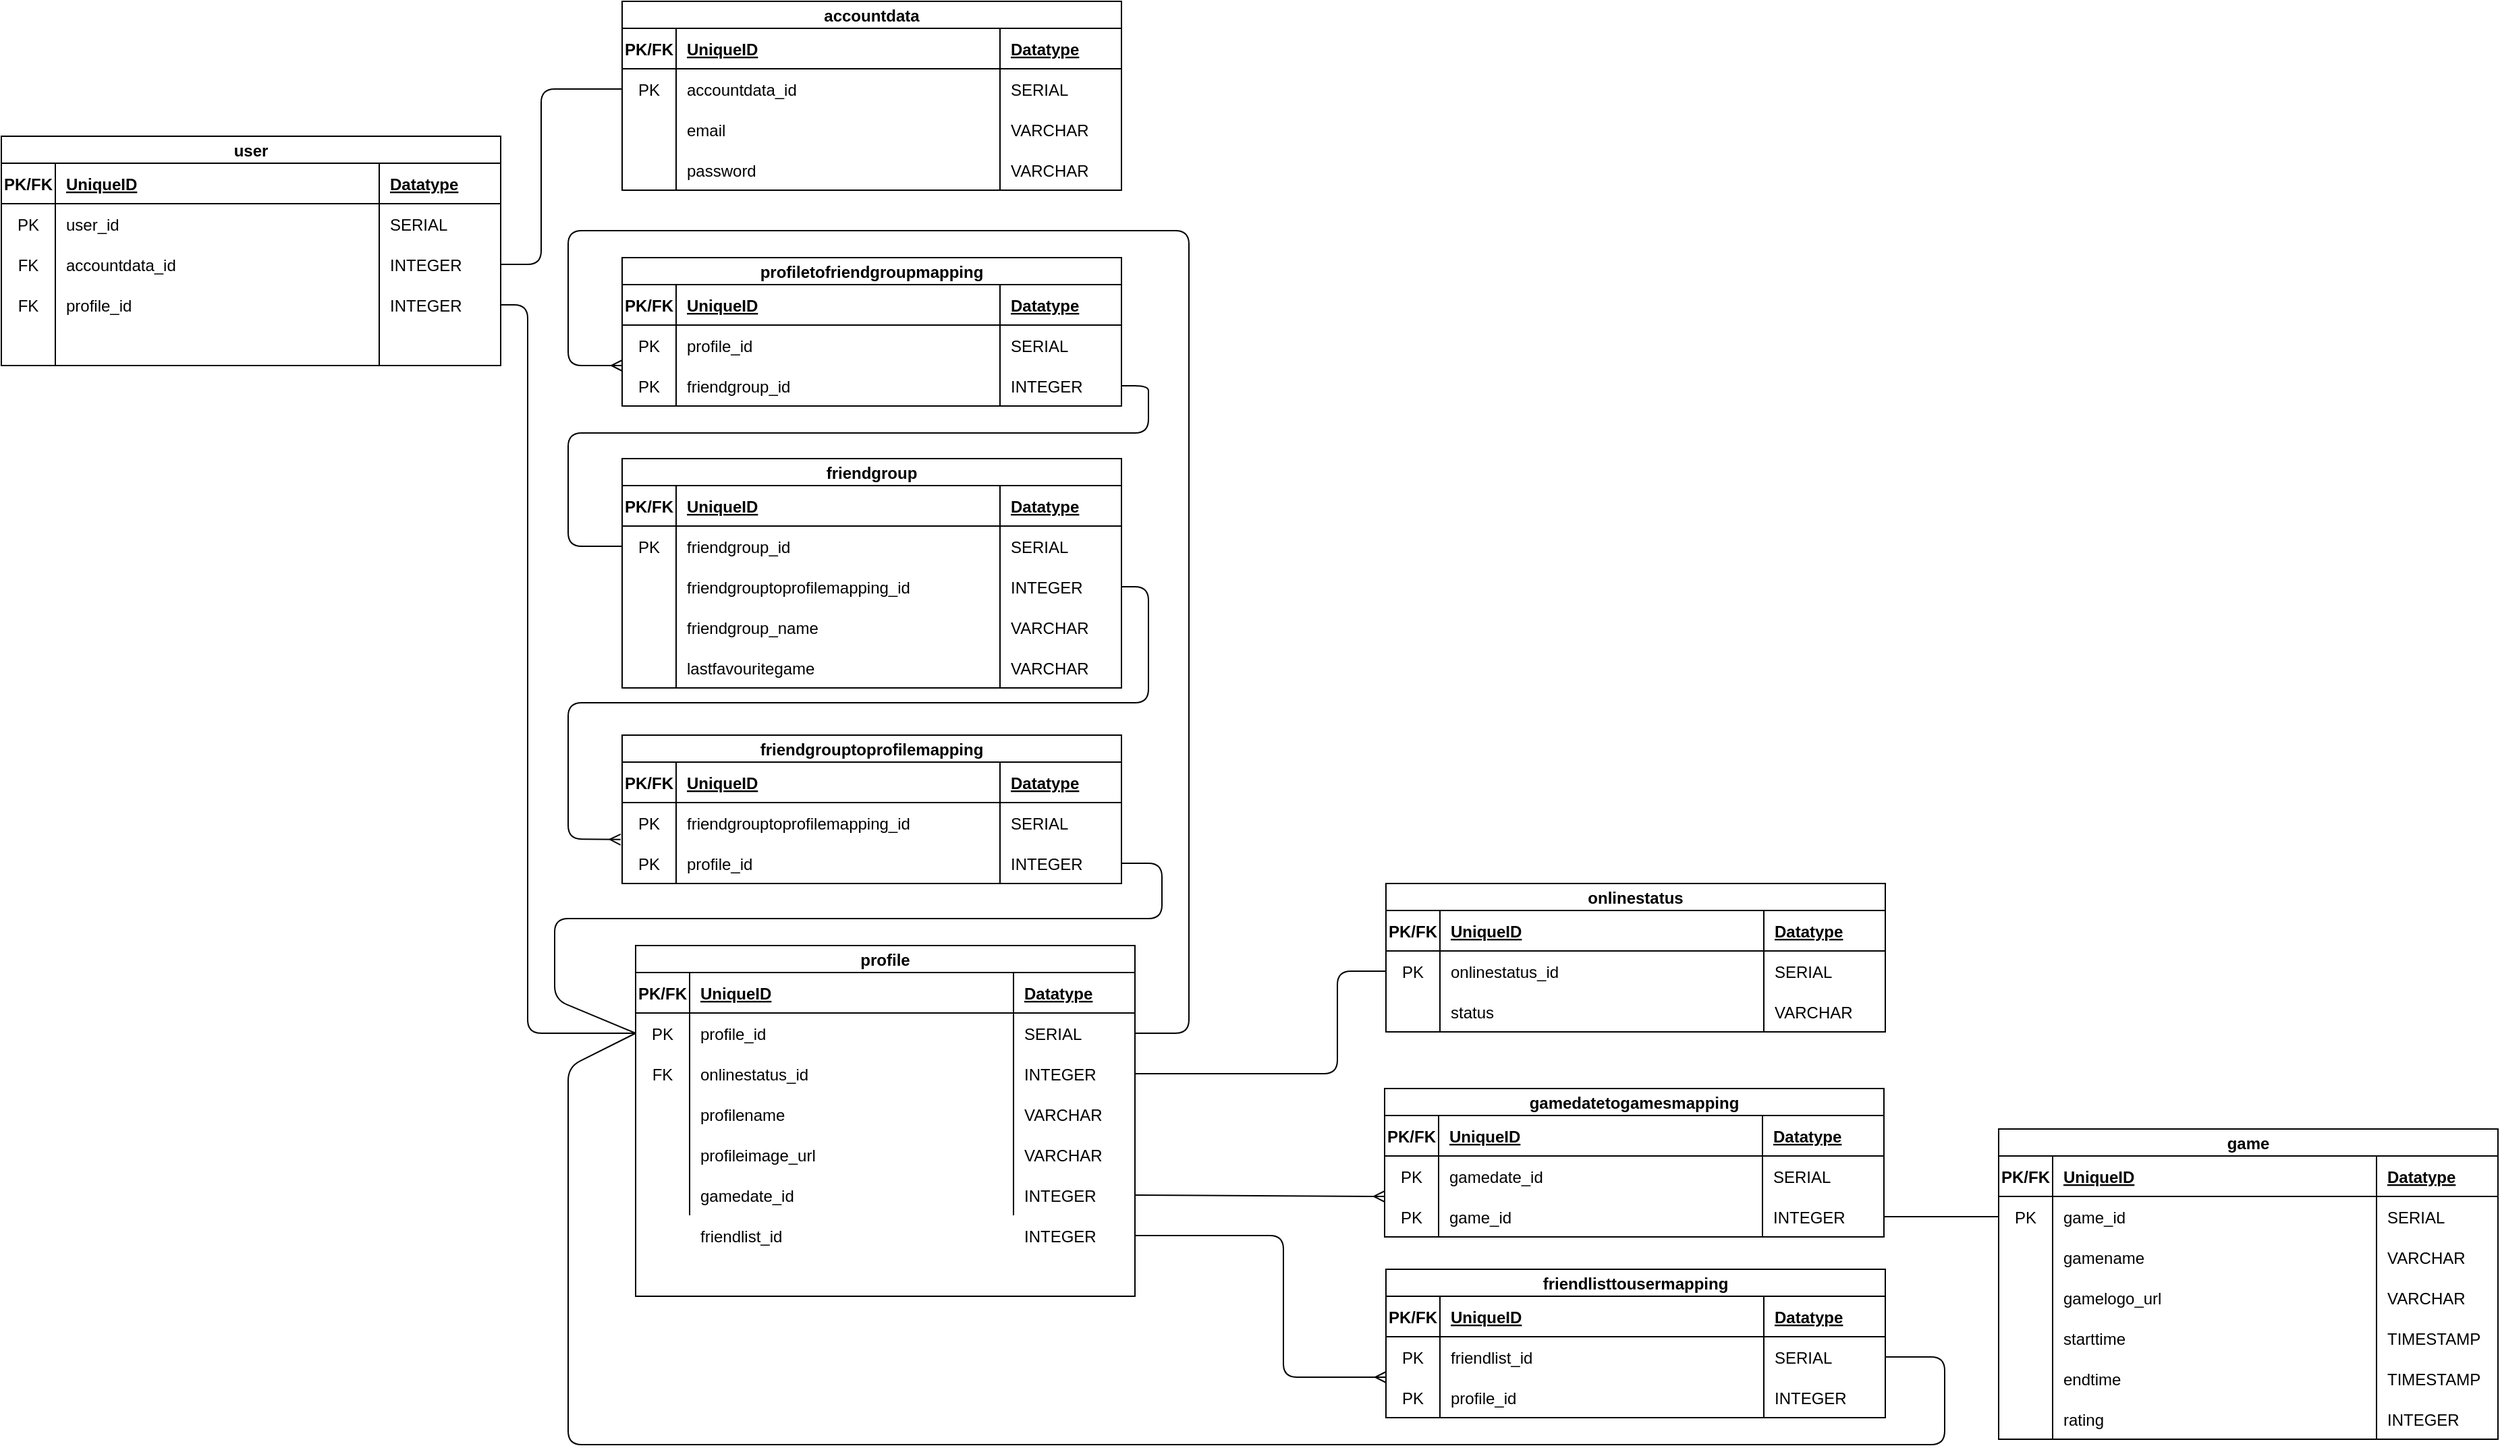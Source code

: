 <mxfile version="14.6.1" type="device"><diagram id="NXQzOiPrBiW-i6bCOOyQ" name="Page-1"><mxGraphModel dx="2031" dy="1146" grid="1" gridSize="10" guides="1" tooltips="1" connect="1" arrows="1" fold="1" page="1" pageScale="1" pageWidth="827" pageHeight="1169" math="0" shadow="0"><root><mxCell id="0"/><mxCell id="1" parent="0"/><mxCell id="SDD2GWP60GYVweAGZ7UD-458" value="user" style="shape=table;startSize=20;container=1;collapsible=0;childLayout=tableLayout;fixedRows=1;rowLines=0;fontStyle=1;align=center;resizeLast=1;" parent="1" vertex="1"><mxGeometry x="30" y="1200" width="370" height="170" as="geometry"><mxRectangle x="110" y="220" width="60" height="30" as="alternateBounds"/></mxGeometry></mxCell><mxCell id="SDD2GWP60GYVweAGZ7UD-459" value="" style="shape=partialRectangle;collapsible=0;dropTarget=0;pointerEvents=0;fillColor=none;top=0;left=0;bottom=1;right=0;points=[[0,0.5],[1,0.5]];portConstraint=eastwest;" parent="SDD2GWP60GYVweAGZ7UD-458" vertex="1"><mxGeometry y="20" width="370" height="30" as="geometry"/></mxCell><mxCell id="SDD2GWP60GYVweAGZ7UD-460" value="PK/FK" style="shape=partialRectangle;connectable=0;fillColor=none;top=0;left=0;bottom=0;right=0;fontStyle=1;overflow=hidden;" parent="SDD2GWP60GYVweAGZ7UD-459" vertex="1"><mxGeometry width="40" height="30" as="geometry"/></mxCell><mxCell id="SDD2GWP60GYVweAGZ7UD-461" value="UniqueID" style="shape=partialRectangle;connectable=0;fillColor=none;top=0;left=0;bottom=0;right=0;align=left;spacingLeft=6;fontStyle=5;overflow=hidden;" parent="SDD2GWP60GYVweAGZ7UD-459" vertex="1"><mxGeometry x="40" width="240" height="30" as="geometry"/></mxCell><mxCell id="SDD2GWP60GYVweAGZ7UD-462" value="Datatype" style="shape=partialRectangle;connectable=0;fillColor=none;top=0;left=0;bottom=0;right=0;align=left;spacingLeft=6;fontStyle=5;overflow=hidden;" parent="SDD2GWP60GYVweAGZ7UD-459" vertex="1"><mxGeometry x="280" width="90" height="30" as="geometry"/></mxCell><mxCell id="SDD2GWP60GYVweAGZ7UD-463" value="" style="shape=partialRectangle;collapsible=0;dropTarget=0;pointerEvents=0;fillColor=none;top=0;left=0;bottom=0;right=0;points=[[0,0.5],[1,0.5]];portConstraint=eastwest;" parent="SDD2GWP60GYVweAGZ7UD-458" vertex="1"><mxGeometry y="50" width="370" height="30" as="geometry"/></mxCell><mxCell id="SDD2GWP60GYVweAGZ7UD-464" value="PK" style="shape=partialRectangle;connectable=0;fillColor=none;top=0;left=0;bottom=0;right=0;editable=1;overflow=hidden;" parent="SDD2GWP60GYVweAGZ7UD-463" vertex="1"><mxGeometry width="40" height="30" as="geometry"/></mxCell><mxCell id="SDD2GWP60GYVweAGZ7UD-465" value="user_id" style="shape=partialRectangle;connectable=0;fillColor=none;top=0;left=0;bottom=0;right=0;align=left;spacingLeft=6;overflow=hidden;" parent="SDD2GWP60GYVweAGZ7UD-463" vertex="1"><mxGeometry x="40" width="240" height="30" as="geometry"/></mxCell><mxCell id="SDD2GWP60GYVweAGZ7UD-466" value="SERIAL" style="shape=partialRectangle;connectable=0;fillColor=none;top=0;left=0;bottom=0;right=0;align=left;spacingLeft=6;overflow=hidden;" parent="SDD2GWP60GYVweAGZ7UD-463" vertex="1"><mxGeometry x="280" width="90" height="30" as="geometry"/></mxCell><mxCell id="SDD2GWP60GYVweAGZ7UD-467" value="" style="shape=partialRectangle;collapsible=0;dropTarget=0;pointerEvents=0;fillColor=none;top=0;left=0;bottom=0;right=0;points=[[0,0.5],[1,0.5]];portConstraint=eastwest;" parent="SDD2GWP60GYVweAGZ7UD-458" vertex="1"><mxGeometry y="80" width="370" height="30" as="geometry"/></mxCell><mxCell id="SDD2GWP60GYVweAGZ7UD-468" value="FK" style="shape=partialRectangle;connectable=0;fillColor=none;top=0;left=0;bottom=0;right=0;editable=1;overflow=hidden;" parent="SDD2GWP60GYVweAGZ7UD-467" vertex="1"><mxGeometry width="40" height="30" as="geometry"/></mxCell><mxCell id="SDD2GWP60GYVweAGZ7UD-469" value="accountdata_id" style="shape=partialRectangle;connectable=0;fillColor=none;top=0;left=0;bottom=0;right=0;align=left;spacingLeft=6;overflow=hidden;" parent="SDD2GWP60GYVweAGZ7UD-467" vertex="1"><mxGeometry x="40" width="240" height="30" as="geometry"/></mxCell><mxCell id="SDD2GWP60GYVweAGZ7UD-470" value="INTEGER" style="shape=partialRectangle;connectable=0;fillColor=none;top=0;left=0;bottom=0;right=0;align=left;spacingLeft=6;overflow=hidden;" parent="SDD2GWP60GYVweAGZ7UD-467" vertex="1"><mxGeometry x="280" width="90" height="30" as="geometry"/></mxCell><mxCell id="SDD2GWP60GYVweAGZ7UD-471" value="" style="shape=partialRectangle;collapsible=0;dropTarget=0;pointerEvents=0;fillColor=none;top=0;left=0;bottom=0;right=0;points=[[0,0.5],[1,0.5]];portConstraint=eastwest;" parent="SDD2GWP60GYVweAGZ7UD-458" vertex="1"><mxGeometry y="110" width="370" height="30" as="geometry"/></mxCell><mxCell id="SDD2GWP60GYVweAGZ7UD-472" value="FK" style="shape=partialRectangle;connectable=0;fillColor=none;top=0;left=0;bottom=0;right=0;editable=1;overflow=hidden;" parent="SDD2GWP60GYVweAGZ7UD-471" vertex="1"><mxGeometry width="40" height="30" as="geometry"/></mxCell><mxCell id="SDD2GWP60GYVweAGZ7UD-473" value="profile_id" style="shape=partialRectangle;connectable=0;fillColor=none;top=0;left=0;bottom=0;right=0;align=left;spacingLeft=6;overflow=hidden;" parent="SDD2GWP60GYVweAGZ7UD-471" vertex="1"><mxGeometry x="40" width="240" height="30" as="geometry"/></mxCell><mxCell id="SDD2GWP60GYVweAGZ7UD-474" value="INTEGER" style="shape=partialRectangle;connectable=0;fillColor=none;top=0;left=0;bottom=0;right=0;align=left;spacingLeft=6;overflow=hidden;" parent="SDD2GWP60GYVweAGZ7UD-471" vertex="1"><mxGeometry x="280" width="90" height="30" as="geometry"/></mxCell><mxCell id="SDD2GWP60GYVweAGZ7UD-479" value="" style="shape=partialRectangle;collapsible=0;dropTarget=0;pointerEvents=0;fillColor=none;top=0;left=0;bottom=0;right=0;points=[[0,0.5],[1,0.5]];portConstraint=eastwest;" parent="SDD2GWP60GYVweAGZ7UD-458" vertex="1"><mxGeometry y="140" width="370" height="30" as="geometry"/></mxCell><mxCell id="SDD2GWP60GYVweAGZ7UD-480" value="" style="shape=partialRectangle;connectable=0;fillColor=none;top=0;left=0;bottom=0;right=0;editable=1;overflow=hidden;" parent="SDD2GWP60GYVweAGZ7UD-479" vertex="1"><mxGeometry width="40" height="30" as="geometry"/></mxCell><mxCell id="SDD2GWP60GYVweAGZ7UD-481" value="" style="shape=partialRectangle;connectable=0;fillColor=none;top=0;left=0;bottom=0;right=0;align=left;spacingLeft=6;overflow=hidden;" parent="SDD2GWP60GYVweAGZ7UD-479" vertex="1"><mxGeometry x="40" width="240" height="30" as="geometry"/></mxCell><mxCell id="SDD2GWP60GYVweAGZ7UD-482" value="" style="shape=partialRectangle;connectable=0;fillColor=none;top=0;left=0;bottom=0;right=0;align=left;spacingLeft=6;overflow=hidden;" parent="SDD2GWP60GYVweAGZ7UD-479" vertex="1"><mxGeometry x="280" width="90" height="30" as="geometry"/></mxCell><mxCell id="SDD2GWP60GYVweAGZ7UD-511" value="accountdata" style="shape=table;startSize=20;container=1;collapsible=0;childLayout=tableLayout;fixedRows=1;rowLines=0;fontStyle=1;align=center;resizeLast=1;" parent="1" vertex="1"><mxGeometry x="490" y="1100" width="370" height="140" as="geometry"><mxRectangle x="110" y="220" width="60" height="30" as="alternateBounds"/></mxGeometry></mxCell><mxCell id="SDD2GWP60GYVweAGZ7UD-512" value="" style="shape=partialRectangle;collapsible=0;dropTarget=0;pointerEvents=0;fillColor=none;top=0;left=0;bottom=1;right=0;points=[[0,0.5],[1,0.5]];portConstraint=eastwest;" parent="SDD2GWP60GYVweAGZ7UD-511" vertex="1"><mxGeometry y="20" width="370" height="30" as="geometry"/></mxCell><mxCell id="SDD2GWP60GYVweAGZ7UD-513" value="PK/FK" style="shape=partialRectangle;connectable=0;fillColor=none;top=0;left=0;bottom=0;right=0;fontStyle=1;overflow=hidden;" parent="SDD2GWP60GYVweAGZ7UD-512" vertex="1"><mxGeometry width="40" height="30" as="geometry"/></mxCell><mxCell id="SDD2GWP60GYVweAGZ7UD-514" value="UniqueID" style="shape=partialRectangle;connectable=0;fillColor=none;top=0;left=0;bottom=0;right=0;align=left;spacingLeft=6;fontStyle=5;overflow=hidden;" parent="SDD2GWP60GYVweAGZ7UD-512" vertex="1"><mxGeometry x="40" width="240" height="30" as="geometry"/></mxCell><mxCell id="SDD2GWP60GYVweAGZ7UD-515" value="Datatype" style="shape=partialRectangle;connectable=0;fillColor=none;top=0;left=0;bottom=0;right=0;align=left;spacingLeft=6;fontStyle=5;overflow=hidden;" parent="SDD2GWP60GYVweAGZ7UD-512" vertex="1"><mxGeometry x="280" width="90" height="30" as="geometry"/></mxCell><mxCell id="SDD2GWP60GYVweAGZ7UD-516" value="" style="shape=partialRectangle;collapsible=0;dropTarget=0;pointerEvents=0;fillColor=none;top=0;left=0;bottom=0;right=0;points=[[0,0.5],[1,0.5]];portConstraint=eastwest;" parent="SDD2GWP60GYVweAGZ7UD-511" vertex="1"><mxGeometry y="50" width="370" height="30" as="geometry"/></mxCell><mxCell id="SDD2GWP60GYVweAGZ7UD-517" value="PK" style="shape=partialRectangle;connectable=0;fillColor=none;top=0;left=0;bottom=0;right=0;editable=1;overflow=hidden;" parent="SDD2GWP60GYVweAGZ7UD-516" vertex="1"><mxGeometry width="40" height="30" as="geometry"/></mxCell><mxCell id="SDD2GWP60GYVweAGZ7UD-518" value="accountdata_id" style="shape=partialRectangle;connectable=0;fillColor=none;top=0;left=0;bottom=0;right=0;align=left;spacingLeft=6;overflow=hidden;" parent="SDD2GWP60GYVweAGZ7UD-516" vertex="1"><mxGeometry x="40" width="240" height="30" as="geometry"/></mxCell><mxCell id="SDD2GWP60GYVweAGZ7UD-519" value="SERIAL" style="shape=partialRectangle;connectable=0;fillColor=none;top=0;left=0;bottom=0;right=0;align=left;spacingLeft=6;overflow=hidden;" parent="SDD2GWP60GYVweAGZ7UD-516" vertex="1"><mxGeometry x="280" width="90" height="30" as="geometry"/></mxCell><mxCell id="SDD2GWP60GYVweAGZ7UD-520" value="" style="shape=partialRectangle;collapsible=0;dropTarget=0;pointerEvents=0;fillColor=none;top=0;left=0;bottom=0;right=0;points=[[0,0.5],[1,0.5]];portConstraint=eastwest;" parent="SDD2GWP60GYVweAGZ7UD-511" vertex="1"><mxGeometry y="80" width="370" height="30" as="geometry"/></mxCell><mxCell id="SDD2GWP60GYVweAGZ7UD-521" value="" style="shape=partialRectangle;connectable=0;fillColor=none;top=0;left=0;bottom=0;right=0;editable=1;overflow=hidden;" parent="SDD2GWP60GYVweAGZ7UD-520" vertex="1"><mxGeometry width="40" height="30" as="geometry"/></mxCell><mxCell id="SDD2GWP60GYVweAGZ7UD-522" value="email" style="shape=partialRectangle;connectable=0;fillColor=none;top=0;left=0;bottom=0;right=0;align=left;spacingLeft=6;overflow=hidden;" parent="SDD2GWP60GYVweAGZ7UD-520" vertex="1"><mxGeometry x="40" width="240" height="30" as="geometry"/></mxCell><mxCell id="SDD2GWP60GYVweAGZ7UD-523" value="VARCHAR" style="shape=partialRectangle;connectable=0;fillColor=none;top=0;left=0;bottom=0;right=0;align=left;spacingLeft=6;overflow=hidden;" parent="SDD2GWP60GYVweAGZ7UD-520" vertex="1"><mxGeometry x="280" width="90" height="30" as="geometry"/></mxCell><mxCell id="SDD2GWP60GYVweAGZ7UD-524" value="" style="shape=partialRectangle;collapsible=0;dropTarget=0;pointerEvents=0;fillColor=none;top=0;left=0;bottom=0;right=0;points=[[0,0.5],[1,0.5]];portConstraint=eastwest;" parent="SDD2GWP60GYVweAGZ7UD-511" vertex="1"><mxGeometry y="110" width="370" height="30" as="geometry"/></mxCell><mxCell id="SDD2GWP60GYVweAGZ7UD-525" value="" style="shape=partialRectangle;connectable=0;fillColor=none;top=0;left=0;bottom=0;right=0;editable=1;overflow=hidden;" parent="SDD2GWP60GYVweAGZ7UD-524" vertex="1"><mxGeometry width="40" height="30" as="geometry"/></mxCell><mxCell id="SDD2GWP60GYVweAGZ7UD-526" value="password" style="shape=partialRectangle;connectable=0;fillColor=none;top=0;left=0;bottom=0;right=0;align=left;spacingLeft=6;overflow=hidden;" parent="SDD2GWP60GYVweAGZ7UD-524" vertex="1"><mxGeometry x="40" width="240" height="30" as="geometry"/></mxCell><mxCell id="SDD2GWP60GYVweAGZ7UD-527" value="VARCHAR" style="shape=partialRectangle;connectable=0;fillColor=none;top=0;left=0;bottom=0;right=0;align=left;spacingLeft=6;overflow=hidden;" parent="SDD2GWP60GYVweAGZ7UD-524" vertex="1"><mxGeometry x="280" width="90" height="30" as="geometry"/></mxCell><mxCell id="SDD2GWP60GYVweAGZ7UD-540" value="game" style="shape=table;startSize=20;container=1;collapsible=0;childLayout=tableLayout;fixedRows=1;rowLines=0;fontStyle=1;align=center;resizeLast=1;" parent="1" vertex="1"><mxGeometry x="1510" y="1936" width="370" height="230" as="geometry"><mxRectangle x="110" y="220" width="60" height="30" as="alternateBounds"/></mxGeometry></mxCell><mxCell id="SDD2GWP60GYVweAGZ7UD-541" value="" style="shape=partialRectangle;collapsible=0;dropTarget=0;pointerEvents=0;fillColor=none;top=0;left=0;bottom=1;right=0;points=[[0,0.5],[1,0.5]];portConstraint=eastwest;" parent="SDD2GWP60GYVweAGZ7UD-540" vertex="1"><mxGeometry y="20" width="370" height="30" as="geometry"/></mxCell><mxCell id="SDD2GWP60GYVweAGZ7UD-542" value="PK/FK" style="shape=partialRectangle;connectable=0;fillColor=none;top=0;left=0;bottom=0;right=0;fontStyle=1;overflow=hidden;" parent="SDD2GWP60GYVweAGZ7UD-541" vertex="1"><mxGeometry width="40" height="30" as="geometry"/></mxCell><mxCell id="SDD2GWP60GYVweAGZ7UD-543" value="UniqueID" style="shape=partialRectangle;connectable=0;fillColor=none;top=0;left=0;bottom=0;right=0;align=left;spacingLeft=6;fontStyle=5;overflow=hidden;" parent="SDD2GWP60GYVweAGZ7UD-541" vertex="1"><mxGeometry x="40" width="240" height="30" as="geometry"/></mxCell><mxCell id="SDD2GWP60GYVweAGZ7UD-544" value="Datatype" style="shape=partialRectangle;connectable=0;fillColor=none;top=0;left=0;bottom=0;right=0;align=left;spacingLeft=6;fontStyle=5;overflow=hidden;" parent="SDD2GWP60GYVweAGZ7UD-541" vertex="1"><mxGeometry x="280" width="90" height="30" as="geometry"/></mxCell><mxCell id="SDD2GWP60GYVweAGZ7UD-545" value="" style="shape=partialRectangle;collapsible=0;dropTarget=0;pointerEvents=0;fillColor=none;top=0;left=0;bottom=0;right=0;points=[[0,0.5],[1,0.5]];portConstraint=eastwest;" parent="SDD2GWP60GYVweAGZ7UD-540" vertex="1"><mxGeometry y="50" width="370" height="30" as="geometry"/></mxCell><mxCell id="SDD2GWP60GYVweAGZ7UD-546" value="PK" style="shape=partialRectangle;connectable=0;fillColor=none;top=0;left=0;bottom=0;right=0;editable=1;overflow=hidden;" parent="SDD2GWP60GYVweAGZ7UD-545" vertex="1"><mxGeometry width="40" height="30" as="geometry"/></mxCell><mxCell id="SDD2GWP60GYVweAGZ7UD-547" value="game_id" style="shape=partialRectangle;connectable=0;fillColor=none;top=0;left=0;bottom=0;right=0;align=left;spacingLeft=6;overflow=hidden;" parent="SDD2GWP60GYVweAGZ7UD-545" vertex="1"><mxGeometry x="40" width="240" height="30" as="geometry"/></mxCell><mxCell id="SDD2GWP60GYVweAGZ7UD-548" value="SERIAL" style="shape=partialRectangle;connectable=0;fillColor=none;top=0;left=0;bottom=0;right=0;align=left;spacingLeft=6;overflow=hidden;" parent="SDD2GWP60GYVweAGZ7UD-545" vertex="1"><mxGeometry x="280" width="90" height="30" as="geometry"/></mxCell><mxCell id="SDD2GWP60GYVweAGZ7UD-549" value="" style="shape=partialRectangle;collapsible=0;dropTarget=0;pointerEvents=0;fillColor=none;top=0;left=0;bottom=0;right=0;points=[[0,0.5],[1,0.5]];portConstraint=eastwest;" parent="SDD2GWP60GYVweAGZ7UD-540" vertex="1"><mxGeometry y="80" width="370" height="30" as="geometry"/></mxCell><mxCell id="SDD2GWP60GYVweAGZ7UD-550" value="" style="shape=partialRectangle;connectable=0;fillColor=none;top=0;left=0;bottom=0;right=0;editable=1;overflow=hidden;" parent="SDD2GWP60GYVweAGZ7UD-549" vertex="1"><mxGeometry width="40" height="30" as="geometry"/></mxCell><mxCell id="SDD2GWP60GYVweAGZ7UD-551" value="gamename" style="shape=partialRectangle;connectable=0;fillColor=none;top=0;left=0;bottom=0;right=0;align=left;spacingLeft=6;overflow=hidden;" parent="SDD2GWP60GYVweAGZ7UD-549" vertex="1"><mxGeometry x="40" width="240" height="30" as="geometry"/></mxCell><mxCell id="SDD2GWP60GYVweAGZ7UD-552" value="VARCHAR" style="shape=partialRectangle;connectable=0;fillColor=none;top=0;left=0;bottom=0;right=0;align=left;spacingLeft=6;overflow=hidden;" parent="SDD2GWP60GYVweAGZ7UD-549" vertex="1"><mxGeometry x="280" width="90" height="30" as="geometry"/></mxCell><mxCell id="SDD2GWP60GYVweAGZ7UD-553" value="" style="shape=partialRectangle;collapsible=0;dropTarget=0;pointerEvents=0;fillColor=none;top=0;left=0;bottom=0;right=0;points=[[0,0.5],[1,0.5]];portConstraint=eastwest;" parent="SDD2GWP60GYVweAGZ7UD-540" vertex="1"><mxGeometry y="110" width="370" height="30" as="geometry"/></mxCell><mxCell id="SDD2GWP60GYVweAGZ7UD-554" value="" style="shape=partialRectangle;connectable=0;fillColor=none;top=0;left=0;bottom=0;right=0;editable=1;overflow=hidden;" parent="SDD2GWP60GYVweAGZ7UD-553" vertex="1"><mxGeometry width="40" height="30" as="geometry"/></mxCell><mxCell id="SDD2GWP60GYVweAGZ7UD-555" value="gamelogo_url" style="shape=partialRectangle;connectable=0;fillColor=none;top=0;left=0;bottom=0;right=0;align=left;spacingLeft=6;overflow=hidden;" parent="SDD2GWP60GYVweAGZ7UD-553" vertex="1"><mxGeometry x="40" width="240" height="30" as="geometry"/></mxCell><mxCell id="SDD2GWP60GYVweAGZ7UD-556" value="VARCHAR" style="shape=partialRectangle;connectable=0;fillColor=none;top=0;left=0;bottom=0;right=0;align=left;spacingLeft=6;overflow=hidden;" parent="SDD2GWP60GYVweAGZ7UD-553" vertex="1"><mxGeometry x="280" width="90" height="30" as="geometry"/></mxCell><mxCell id="SDD2GWP60GYVweAGZ7UD-557" value="" style="shape=partialRectangle;collapsible=0;dropTarget=0;pointerEvents=0;fillColor=none;top=0;left=0;bottom=0;right=0;points=[[0,0.5],[1,0.5]];portConstraint=eastwest;" parent="SDD2GWP60GYVweAGZ7UD-540" vertex="1"><mxGeometry y="140" width="370" height="30" as="geometry"/></mxCell><mxCell id="SDD2GWP60GYVweAGZ7UD-558" value="" style="shape=partialRectangle;connectable=0;fillColor=none;top=0;left=0;bottom=0;right=0;editable=1;overflow=hidden;" parent="SDD2GWP60GYVweAGZ7UD-557" vertex="1"><mxGeometry width="40" height="30" as="geometry"/></mxCell><mxCell id="SDD2GWP60GYVweAGZ7UD-559" value="starttime" style="shape=partialRectangle;connectable=0;fillColor=none;top=0;left=0;bottom=0;right=0;align=left;spacingLeft=6;overflow=hidden;" parent="SDD2GWP60GYVweAGZ7UD-557" vertex="1"><mxGeometry x="40" width="240" height="30" as="geometry"/></mxCell><mxCell id="SDD2GWP60GYVweAGZ7UD-560" value="TIMESTAMP" style="shape=partialRectangle;connectable=0;fillColor=none;top=0;left=0;bottom=0;right=0;align=left;spacingLeft=6;overflow=hidden;" parent="SDD2GWP60GYVweAGZ7UD-557" vertex="1"><mxGeometry x="280" width="90" height="30" as="geometry"/></mxCell><mxCell id="SDD2GWP60GYVweAGZ7UD-561" value="" style="shape=partialRectangle;collapsible=0;dropTarget=0;pointerEvents=0;fillColor=none;top=0;left=0;bottom=0;right=0;points=[[0,0.5],[1,0.5]];portConstraint=eastwest;" parent="SDD2GWP60GYVweAGZ7UD-540" vertex="1"><mxGeometry y="170" width="370" height="30" as="geometry"/></mxCell><mxCell id="SDD2GWP60GYVweAGZ7UD-562" value="" style="shape=partialRectangle;connectable=0;fillColor=none;top=0;left=0;bottom=0;right=0;editable=1;overflow=hidden;" parent="SDD2GWP60GYVweAGZ7UD-561" vertex="1"><mxGeometry width="40" height="30" as="geometry"/></mxCell><mxCell id="SDD2GWP60GYVweAGZ7UD-563" value="endtime" style="shape=partialRectangle;connectable=0;fillColor=none;top=0;left=0;bottom=0;right=0;align=left;spacingLeft=6;overflow=hidden;" parent="SDD2GWP60GYVweAGZ7UD-561" vertex="1"><mxGeometry x="40" width="240" height="30" as="geometry"/></mxCell><mxCell id="SDD2GWP60GYVweAGZ7UD-564" value="TIMESTAMP" style="shape=partialRectangle;connectable=0;fillColor=none;top=0;left=0;bottom=0;right=0;align=left;spacingLeft=6;overflow=hidden;" parent="SDD2GWP60GYVweAGZ7UD-561" vertex="1"><mxGeometry x="280" width="90" height="30" as="geometry"/></mxCell><mxCell id="SDD2GWP60GYVweAGZ7UD-565" value="" style="shape=partialRectangle;collapsible=0;dropTarget=0;pointerEvents=0;fillColor=none;top=0;left=0;bottom=0;right=0;points=[[0,0.5],[1,0.5]];portConstraint=eastwest;" parent="SDD2GWP60GYVweAGZ7UD-540" vertex="1"><mxGeometry y="200" width="370" height="30" as="geometry"/></mxCell><mxCell id="SDD2GWP60GYVweAGZ7UD-566" value="" style="shape=partialRectangle;connectable=0;fillColor=none;top=0;left=0;bottom=0;right=0;editable=1;overflow=hidden;" parent="SDD2GWP60GYVweAGZ7UD-565" vertex="1"><mxGeometry width="40" height="30" as="geometry"/></mxCell><mxCell id="SDD2GWP60GYVweAGZ7UD-567" value="rating" style="shape=partialRectangle;connectable=0;fillColor=none;top=0;left=0;bottom=0;right=0;align=left;spacingLeft=6;overflow=hidden;" parent="SDD2GWP60GYVweAGZ7UD-565" vertex="1"><mxGeometry x="40" width="240" height="30" as="geometry"/></mxCell><mxCell id="SDD2GWP60GYVweAGZ7UD-568" value="INTEGER" style="shape=partialRectangle;connectable=0;fillColor=none;top=0;left=0;bottom=0;right=0;align=left;spacingLeft=6;overflow=hidden;" parent="SDD2GWP60GYVweAGZ7UD-565" vertex="1"><mxGeometry x="280" width="90" height="30" as="geometry"/></mxCell><mxCell id="SDD2GWP60GYVweAGZ7UD-593" value="friendlisttousermapping" style="shape=table;startSize=20;container=1;collapsible=0;childLayout=tableLayout;fixedRows=1;rowLines=0;fontStyle=1;align=center;resizeLast=1;" parent="1" vertex="1"><mxGeometry x="1056" y="2040" width="370" height="110" as="geometry"><mxRectangle x="110" y="220" width="60" height="30" as="alternateBounds"/></mxGeometry></mxCell><mxCell id="SDD2GWP60GYVweAGZ7UD-594" value="" style="shape=partialRectangle;collapsible=0;dropTarget=0;pointerEvents=0;fillColor=none;top=0;left=0;bottom=1;right=0;points=[[0,0.5],[1,0.5]];portConstraint=eastwest;" parent="SDD2GWP60GYVweAGZ7UD-593" vertex="1"><mxGeometry y="20" width="370" height="30" as="geometry"/></mxCell><mxCell id="SDD2GWP60GYVweAGZ7UD-595" value="PK/FK" style="shape=partialRectangle;connectable=0;fillColor=none;top=0;left=0;bottom=0;right=0;fontStyle=1;overflow=hidden;" parent="SDD2GWP60GYVweAGZ7UD-594" vertex="1"><mxGeometry width="40" height="30" as="geometry"/></mxCell><mxCell id="SDD2GWP60GYVweAGZ7UD-596" value="UniqueID" style="shape=partialRectangle;connectable=0;fillColor=none;top=0;left=0;bottom=0;right=0;align=left;spacingLeft=6;fontStyle=5;overflow=hidden;" parent="SDD2GWP60GYVweAGZ7UD-594" vertex="1"><mxGeometry x="40" width="240" height="30" as="geometry"/></mxCell><mxCell id="SDD2GWP60GYVweAGZ7UD-597" value="Datatype" style="shape=partialRectangle;connectable=0;fillColor=none;top=0;left=0;bottom=0;right=0;align=left;spacingLeft=6;fontStyle=5;overflow=hidden;" parent="SDD2GWP60GYVweAGZ7UD-594" vertex="1"><mxGeometry x="280" width="90" height="30" as="geometry"/></mxCell><mxCell id="SDD2GWP60GYVweAGZ7UD-598" value="" style="shape=partialRectangle;collapsible=0;dropTarget=0;pointerEvents=0;fillColor=none;top=0;left=0;bottom=0;right=0;points=[[0,0.5],[1,0.5]];portConstraint=eastwest;" parent="SDD2GWP60GYVweAGZ7UD-593" vertex="1"><mxGeometry y="50" width="370" height="30" as="geometry"/></mxCell><mxCell id="SDD2GWP60GYVweAGZ7UD-599" value="PK" style="shape=partialRectangle;connectable=0;fillColor=none;top=0;left=0;bottom=0;right=0;editable=1;overflow=hidden;" parent="SDD2GWP60GYVweAGZ7UD-598" vertex="1"><mxGeometry width="40" height="30" as="geometry"/></mxCell><mxCell id="SDD2GWP60GYVweAGZ7UD-600" value="friendlist_id" style="shape=partialRectangle;connectable=0;fillColor=none;top=0;left=0;bottom=0;right=0;align=left;spacingLeft=6;overflow=hidden;" parent="SDD2GWP60GYVweAGZ7UD-598" vertex="1"><mxGeometry x="40" width="240" height="30" as="geometry"/></mxCell><mxCell id="SDD2GWP60GYVweAGZ7UD-601" value="SERIAL" style="shape=partialRectangle;connectable=0;fillColor=none;top=0;left=0;bottom=0;right=0;align=left;spacingLeft=6;overflow=hidden;" parent="SDD2GWP60GYVweAGZ7UD-598" vertex="1"><mxGeometry x="280" width="90" height="30" as="geometry"/></mxCell><mxCell id="SDD2GWP60GYVweAGZ7UD-602" value="" style="shape=partialRectangle;collapsible=0;dropTarget=0;pointerEvents=0;fillColor=none;top=0;left=0;bottom=0;right=0;points=[[0,0.5],[1,0.5]];portConstraint=eastwest;" parent="SDD2GWP60GYVweAGZ7UD-593" vertex="1"><mxGeometry y="80" width="370" height="30" as="geometry"/></mxCell><mxCell id="SDD2GWP60GYVweAGZ7UD-603" value="PK" style="shape=partialRectangle;connectable=0;fillColor=none;top=0;left=0;bottom=0;right=0;editable=1;overflow=hidden;" parent="SDD2GWP60GYVweAGZ7UD-602" vertex="1"><mxGeometry width="40" height="30" as="geometry"/></mxCell><mxCell id="SDD2GWP60GYVweAGZ7UD-604" value="profile_id" style="shape=partialRectangle;connectable=0;fillColor=none;top=0;left=0;bottom=0;right=0;align=left;spacingLeft=6;overflow=hidden;" parent="SDD2GWP60GYVweAGZ7UD-602" vertex="1"><mxGeometry x="40" width="240" height="30" as="geometry"/></mxCell><mxCell id="SDD2GWP60GYVweAGZ7UD-605" value="INTEGER" style="shape=partialRectangle;connectable=0;fillColor=none;top=0;left=0;bottom=0;right=0;align=left;spacingLeft=6;overflow=hidden;" parent="SDD2GWP60GYVweAGZ7UD-602" vertex="1"><mxGeometry x="280" width="90" height="30" as="geometry"/></mxCell><mxCell id="SDD2GWP60GYVweAGZ7UD-622" value="onlinestatus" style="shape=table;startSize=20;container=1;collapsible=0;childLayout=tableLayout;fixedRows=1;rowLines=0;fontStyle=1;align=center;resizeLast=1;" parent="1" vertex="1"><mxGeometry x="1056" y="1754" width="370" height="110" as="geometry"><mxRectangle x="110" y="220" width="60" height="30" as="alternateBounds"/></mxGeometry></mxCell><mxCell id="SDD2GWP60GYVweAGZ7UD-623" value="" style="shape=partialRectangle;collapsible=0;dropTarget=0;pointerEvents=0;fillColor=none;top=0;left=0;bottom=1;right=0;points=[[0,0.5],[1,0.5]];portConstraint=eastwest;" parent="SDD2GWP60GYVweAGZ7UD-622" vertex="1"><mxGeometry y="20" width="370" height="30" as="geometry"/></mxCell><mxCell id="SDD2GWP60GYVweAGZ7UD-624" value="PK/FK" style="shape=partialRectangle;connectable=0;fillColor=none;top=0;left=0;bottom=0;right=0;fontStyle=1;overflow=hidden;" parent="SDD2GWP60GYVweAGZ7UD-623" vertex="1"><mxGeometry width="40" height="30" as="geometry"/></mxCell><mxCell id="SDD2GWP60GYVweAGZ7UD-625" value="UniqueID" style="shape=partialRectangle;connectable=0;fillColor=none;top=0;left=0;bottom=0;right=0;align=left;spacingLeft=6;fontStyle=5;overflow=hidden;" parent="SDD2GWP60GYVweAGZ7UD-623" vertex="1"><mxGeometry x="40" width="240" height="30" as="geometry"/></mxCell><mxCell id="SDD2GWP60GYVweAGZ7UD-626" value="Datatype" style="shape=partialRectangle;connectable=0;fillColor=none;top=0;left=0;bottom=0;right=0;align=left;spacingLeft=6;fontStyle=5;overflow=hidden;" parent="SDD2GWP60GYVweAGZ7UD-623" vertex="1"><mxGeometry x="280" width="90" height="30" as="geometry"/></mxCell><mxCell id="SDD2GWP60GYVweAGZ7UD-627" value="" style="shape=partialRectangle;collapsible=0;dropTarget=0;pointerEvents=0;fillColor=none;top=0;left=0;bottom=0;right=0;points=[[0,0.5],[1,0.5]];portConstraint=eastwest;" parent="SDD2GWP60GYVweAGZ7UD-622" vertex="1"><mxGeometry y="50" width="370" height="30" as="geometry"/></mxCell><mxCell id="SDD2GWP60GYVweAGZ7UD-628" value="PK" style="shape=partialRectangle;connectable=0;fillColor=none;top=0;left=0;bottom=0;right=0;editable=1;overflow=hidden;" parent="SDD2GWP60GYVweAGZ7UD-627" vertex="1"><mxGeometry width="40" height="30" as="geometry"/></mxCell><mxCell id="SDD2GWP60GYVweAGZ7UD-629" value="onlinestatus_id" style="shape=partialRectangle;connectable=0;fillColor=none;top=0;left=0;bottom=0;right=0;align=left;spacingLeft=6;overflow=hidden;" parent="SDD2GWP60GYVweAGZ7UD-627" vertex="1"><mxGeometry x="40" width="240" height="30" as="geometry"/></mxCell><mxCell id="SDD2GWP60GYVweAGZ7UD-630" value="SERIAL" style="shape=partialRectangle;connectable=0;fillColor=none;top=0;left=0;bottom=0;right=0;align=left;spacingLeft=6;overflow=hidden;" parent="SDD2GWP60GYVweAGZ7UD-627" vertex="1"><mxGeometry x="280" width="90" height="30" as="geometry"/></mxCell><mxCell id="SDD2GWP60GYVweAGZ7UD-631" value="" style="shape=partialRectangle;collapsible=0;dropTarget=0;pointerEvents=0;fillColor=none;top=0;left=0;bottom=0;right=0;points=[[0,0.5],[1,0.5]];portConstraint=eastwest;" parent="SDD2GWP60GYVweAGZ7UD-622" vertex="1"><mxGeometry y="80" width="370" height="30" as="geometry"/></mxCell><mxCell id="SDD2GWP60GYVweAGZ7UD-632" value="" style="shape=partialRectangle;connectable=0;fillColor=none;top=0;left=0;bottom=0;right=0;editable=1;overflow=hidden;" parent="SDD2GWP60GYVweAGZ7UD-631" vertex="1"><mxGeometry width="40" height="30" as="geometry"/></mxCell><mxCell id="SDD2GWP60GYVweAGZ7UD-633" value="status" style="shape=partialRectangle;connectable=0;fillColor=none;top=0;left=0;bottom=0;right=0;align=left;spacingLeft=6;overflow=hidden;" parent="SDD2GWP60GYVweAGZ7UD-631" vertex="1"><mxGeometry x="40" width="240" height="30" as="geometry"/></mxCell><mxCell id="SDD2GWP60GYVweAGZ7UD-634" value="VARCHAR" style="shape=partialRectangle;connectable=0;fillColor=none;top=0;left=0;bottom=0;right=0;align=left;spacingLeft=6;overflow=hidden;" parent="SDD2GWP60GYVweAGZ7UD-631" vertex="1"><mxGeometry x="280" width="90" height="30" as="geometry"/></mxCell><mxCell id="H4HGcQ4mn8SEz-MeD79S-1" value="profile" style="shape=table;startSize=20;container=1;collapsible=0;childLayout=tableLayout;fixedRows=1;rowLines=0;fontStyle=1;align=center;resizeLast=1;" parent="1" vertex="1"><mxGeometry x="500" y="1800" width="370" height="260" as="geometry"><mxRectangle x="110" y="220" width="60" height="30" as="alternateBounds"/></mxGeometry></mxCell><mxCell id="H4HGcQ4mn8SEz-MeD79S-2" value="" style="shape=partialRectangle;collapsible=0;dropTarget=0;pointerEvents=0;fillColor=none;top=0;left=0;bottom=1;right=0;points=[[0,0.5],[1,0.5]];portConstraint=eastwest;" parent="H4HGcQ4mn8SEz-MeD79S-1" vertex="1"><mxGeometry y="20" width="370" height="30" as="geometry"/></mxCell><mxCell id="H4HGcQ4mn8SEz-MeD79S-3" value="PK/FK" style="shape=partialRectangle;connectable=0;fillColor=none;top=0;left=0;bottom=0;right=0;fontStyle=1;overflow=hidden;" parent="H4HGcQ4mn8SEz-MeD79S-2" vertex="1"><mxGeometry width="40" height="30" as="geometry"/></mxCell><mxCell id="H4HGcQ4mn8SEz-MeD79S-4" value="UniqueID" style="shape=partialRectangle;connectable=0;fillColor=none;top=0;left=0;bottom=0;right=0;align=left;spacingLeft=6;fontStyle=5;overflow=hidden;" parent="H4HGcQ4mn8SEz-MeD79S-2" vertex="1"><mxGeometry x="40" width="240" height="30" as="geometry"/></mxCell><mxCell id="H4HGcQ4mn8SEz-MeD79S-5" value="Datatype" style="shape=partialRectangle;connectable=0;fillColor=none;top=0;left=0;bottom=0;right=0;align=left;spacingLeft=6;fontStyle=5;overflow=hidden;" parent="H4HGcQ4mn8SEz-MeD79S-2" vertex="1"><mxGeometry x="280" width="90" height="30" as="geometry"/></mxCell><mxCell id="H4HGcQ4mn8SEz-MeD79S-6" value="" style="shape=partialRectangle;collapsible=0;dropTarget=0;pointerEvents=0;fillColor=none;top=0;left=0;bottom=0;right=0;points=[[0,0.5],[1,0.5]];portConstraint=eastwest;" parent="H4HGcQ4mn8SEz-MeD79S-1" vertex="1"><mxGeometry y="50" width="370" height="30" as="geometry"/></mxCell><mxCell id="H4HGcQ4mn8SEz-MeD79S-7" value="PK" style="shape=partialRectangle;connectable=0;fillColor=none;top=0;left=0;bottom=0;right=0;editable=1;overflow=hidden;" parent="H4HGcQ4mn8SEz-MeD79S-6" vertex="1"><mxGeometry width="40" height="30" as="geometry"/></mxCell><mxCell id="H4HGcQ4mn8SEz-MeD79S-8" value="profile_id" style="shape=partialRectangle;connectable=0;fillColor=none;top=0;left=0;bottom=0;right=0;align=left;spacingLeft=6;overflow=hidden;" parent="H4HGcQ4mn8SEz-MeD79S-6" vertex="1"><mxGeometry x="40" width="240" height="30" as="geometry"/></mxCell><mxCell id="H4HGcQ4mn8SEz-MeD79S-9" value="SERIAL" style="shape=partialRectangle;connectable=0;fillColor=none;top=0;left=0;bottom=0;right=0;align=left;spacingLeft=6;overflow=hidden;" parent="H4HGcQ4mn8SEz-MeD79S-6" vertex="1"><mxGeometry x="280" width="90" height="30" as="geometry"/></mxCell><mxCell id="H4HGcQ4mn8SEz-MeD79S-10" value="" style="shape=partialRectangle;collapsible=0;dropTarget=0;pointerEvents=0;fillColor=none;top=0;left=0;bottom=0;right=0;points=[[0,0.5],[1,0.5]];portConstraint=eastwest;" parent="H4HGcQ4mn8SEz-MeD79S-1" vertex="1"><mxGeometry y="80" width="370" height="30" as="geometry"/></mxCell><mxCell id="H4HGcQ4mn8SEz-MeD79S-11" value="FK" style="shape=partialRectangle;connectable=0;fillColor=none;top=0;left=0;bottom=0;right=0;editable=1;overflow=hidden;" parent="H4HGcQ4mn8SEz-MeD79S-10" vertex="1"><mxGeometry width="40" height="30" as="geometry"/></mxCell><mxCell id="H4HGcQ4mn8SEz-MeD79S-12" value="onlinestatus_id" style="shape=partialRectangle;connectable=0;fillColor=none;top=0;left=0;bottom=0;right=0;align=left;spacingLeft=6;overflow=hidden;" parent="H4HGcQ4mn8SEz-MeD79S-10" vertex="1"><mxGeometry x="40" width="240" height="30" as="geometry"/></mxCell><mxCell id="H4HGcQ4mn8SEz-MeD79S-13" value="INTEGER" style="shape=partialRectangle;connectable=0;fillColor=none;top=0;left=0;bottom=0;right=0;align=left;spacingLeft=6;overflow=hidden;" parent="H4HGcQ4mn8SEz-MeD79S-10" vertex="1"><mxGeometry x="280" width="90" height="30" as="geometry"/></mxCell><mxCell id="H4HGcQ4mn8SEz-MeD79S-14" value="" style="shape=partialRectangle;collapsible=0;dropTarget=0;pointerEvents=0;fillColor=none;top=0;left=0;bottom=0;right=0;points=[[0,0.5],[1,0.5]];portConstraint=eastwest;" parent="H4HGcQ4mn8SEz-MeD79S-1" vertex="1"><mxGeometry y="110" width="370" height="30" as="geometry"/></mxCell><mxCell id="H4HGcQ4mn8SEz-MeD79S-15" value="" style="shape=partialRectangle;connectable=0;fillColor=none;top=0;left=0;bottom=0;right=0;editable=1;overflow=hidden;" parent="H4HGcQ4mn8SEz-MeD79S-14" vertex="1"><mxGeometry width="40" height="30" as="geometry"/></mxCell><mxCell id="H4HGcQ4mn8SEz-MeD79S-16" value="profilename" style="shape=partialRectangle;connectable=0;fillColor=none;top=0;left=0;bottom=0;right=0;align=left;spacingLeft=6;overflow=hidden;" parent="H4HGcQ4mn8SEz-MeD79S-14" vertex="1"><mxGeometry x="40" width="240" height="30" as="geometry"/></mxCell><mxCell id="H4HGcQ4mn8SEz-MeD79S-17" value="VARCHAR" style="shape=partialRectangle;connectable=0;fillColor=none;top=0;left=0;bottom=0;right=0;align=left;spacingLeft=6;overflow=hidden;" parent="H4HGcQ4mn8SEz-MeD79S-14" vertex="1"><mxGeometry x="280" width="90" height="30" as="geometry"/></mxCell><mxCell id="H4HGcQ4mn8SEz-MeD79S-18" value="" style="shape=partialRectangle;collapsible=0;dropTarget=0;pointerEvents=0;fillColor=none;top=0;left=0;bottom=0;right=0;points=[[0,0.5],[1,0.5]];portConstraint=eastwest;" parent="H4HGcQ4mn8SEz-MeD79S-1" vertex="1"><mxGeometry y="140" width="370" height="30" as="geometry"/></mxCell><mxCell id="H4HGcQ4mn8SEz-MeD79S-19" value="" style="shape=partialRectangle;connectable=0;fillColor=none;top=0;left=0;bottom=0;right=0;editable=1;overflow=hidden;" parent="H4HGcQ4mn8SEz-MeD79S-18" vertex="1"><mxGeometry width="40" height="30" as="geometry"/></mxCell><mxCell id="H4HGcQ4mn8SEz-MeD79S-20" value="profileimage_url" style="shape=partialRectangle;connectable=0;fillColor=none;top=0;left=0;bottom=0;right=0;align=left;spacingLeft=6;overflow=hidden;" parent="H4HGcQ4mn8SEz-MeD79S-18" vertex="1"><mxGeometry x="40" width="240" height="30" as="geometry"/></mxCell><mxCell id="H4HGcQ4mn8SEz-MeD79S-21" value="VARCHAR" style="shape=partialRectangle;connectable=0;fillColor=none;top=0;left=0;bottom=0;right=0;align=left;spacingLeft=6;overflow=hidden;" parent="H4HGcQ4mn8SEz-MeD79S-18" vertex="1"><mxGeometry x="280" width="90" height="30" as="geometry"/></mxCell><mxCell id="H4HGcQ4mn8SEz-MeD79S-22" value="" style="shape=partialRectangle;collapsible=0;dropTarget=0;pointerEvents=0;fillColor=none;top=0;left=0;bottom=0;right=0;points=[[0,0.5],[1,0.5]];portConstraint=eastwest;" parent="H4HGcQ4mn8SEz-MeD79S-1" vertex="1"><mxGeometry y="170" width="370" height="30" as="geometry"/></mxCell><mxCell id="H4HGcQ4mn8SEz-MeD79S-23" value="" style="shape=partialRectangle;connectable=0;fillColor=none;top=0;left=0;bottom=0;right=0;editable=1;overflow=hidden;" parent="H4HGcQ4mn8SEz-MeD79S-22" vertex="1"><mxGeometry width="40" height="30" as="geometry"/></mxCell><mxCell id="H4HGcQ4mn8SEz-MeD79S-24" value="gamedate_id" style="shape=partialRectangle;connectable=0;fillColor=none;top=0;left=0;bottom=0;right=0;align=left;spacingLeft=6;overflow=hidden;" parent="H4HGcQ4mn8SEz-MeD79S-22" vertex="1"><mxGeometry x="40" width="240" height="30" as="geometry"/></mxCell><mxCell id="H4HGcQ4mn8SEz-MeD79S-25" value="INTEGER" style="shape=partialRectangle;connectable=0;fillColor=none;top=0;left=0;bottom=0;right=0;align=left;spacingLeft=6;overflow=hidden;" parent="H4HGcQ4mn8SEz-MeD79S-22" vertex="1"><mxGeometry x="280" width="90" height="30" as="geometry"/></mxCell><mxCell id="H4HGcQ4mn8SEz-MeD79S-59" value="gamedatetogamesmapping" style="shape=table;startSize=20;container=1;collapsible=0;childLayout=tableLayout;fixedRows=1;rowLines=0;fontStyle=1;align=center;resizeLast=1;" parent="1" vertex="1"><mxGeometry x="1055" y="1906" width="370" height="110" as="geometry"><mxRectangle x="110" y="220" width="60" height="30" as="alternateBounds"/></mxGeometry></mxCell><mxCell id="H4HGcQ4mn8SEz-MeD79S-60" value="" style="shape=partialRectangle;collapsible=0;dropTarget=0;pointerEvents=0;fillColor=none;top=0;left=0;bottom=1;right=0;points=[[0,0.5],[1,0.5]];portConstraint=eastwest;" parent="H4HGcQ4mn8SEz-MeD79S-59" vertex="1"><mxGeometry y="20" width="370" height="30" as="geometry"/></mxCell><mxCell id="H4HGcQ4mn8SEz-MeD79S-61" value="PK/FK" style="shape=partialRectangle;connectable=0;fillColor=none;top=0;left=0;bottom=0;right=0;fontStyle=1;overflow=hidden;" parent="H4HGcQ4mn8SEz-MeD79S-60" vertex="1"><mxGeometry width="40" height="30" as="geometry"/></mxCell><mxCell id="H4HGcQ4mn8SEz-MeD79S-62" value="UniqueID" style="shape=partialRectangle;connectable=0;fillColor=none;top=0;left=0;bottom=0;right=0;align=left;spacingLeft=6;fontStyle=5;overflow=hidden;" parent="H4HGcQ4mn8SEz-MeD79S-60" vertex="1"><mxGeometry x="40" width="240" height="30" as="geometry"/></mxCell><mxCell id="H4HGcQ4mn8SEz-MeD79S-63" value="Datatype" style="shape=partialRectangle;connectable=0;fillColor=none;top=0;left=0;bottom=0;right=0;align=left;spacingLeft=6;fontStyle=5;overflow=hidden;" parent="H4HGcQ4mn8SEz-MeD79S-60" vertex="1"><mxGeometry x="280" width="90" height="30" as="geometry"/></mxCell><mxCell id="H4HGcQ4mn8SEz-MeD79S-64" value="" style="shape=partialRectangle;collapsible=0;dropTarget=0;pointerEvents=0;fillColor=none;top=0;left=0;bottom=0;right=0;points=[[0,0.5],[1,0.5]];portConstraint=eastwest;" parent="H4HGcQ4mn8SEz-MeD79S-59" vertex="1"><mxGeometry y="50" width="370" height="30" as="geometry"/></mxCell><mxCell id="H4HGcQ4mn8SEz-MeD79S-65" value="PK" style="shape=partialRectangle;connectable=0;fillColor=none;top=0;left=0;bottom=0;right=0;editable=1;overflow=hidden;" parent="H4HGcQ4mn8SEz-MeD79S-64" vertex="1"><mxGeometry width="40" height="30" as="geometry"/></mxCell><mxCell id="H4HGcQ4mn8SEz-MeD79S-66" value="gamedate_id" style="shape=partialRectangle;connectable=0;fillColor=none;top=0;left=0;bottom=0;right=0;align=left;spacingLeft=6;overflow=hidden;" parent="H4HGcQ4mn8SEz-MeD79S-64" vertex="1"><mxGeometry x="40" width="240" height="30" as="geometry"/></mxCell><mxCell id="H4HGcQ4mn8SEz-MeD79S-67" value="SERIAL" style="shape=partialRectangle;connectable=0;fillColor=none;top=0;left=0;bottom=0;right=0;align=left;spacingLeft=6;overflow=hidden;" parent="H4HGcQ4mn8SEz-MeD79S-64" vertex="1"><mxGeometry x="280" width="90" height="30" as="geometry"/></mxCell><mxCell id="H4HGcQ4mn8SEz-MeD79S-68" value="" style="shape=partialRectangle;collapsible=0;dropTarget=0;pointerEvents=0;fillColor=none;top=0;left=0;bottom=0;right=0;points=[[0,0.5],[1,0.5]];portConstraint=eastwest;" parent="H4HGcQ4mn8SEz-MeD79S-59" vertex="1"><mxGeometry y="80" width="370" height="30" as="geometry"/></mxCell><mxCell id="H4HGcQ4mn8SEz-MeD79S-69" value="PK" style="shape=partialRectangle;connectable=0;fillColor=none;top=0;left=0;bottom=0;right=0;editable=1;overflow=hidden;" parent="H4HGcQ4mn8SEz-MeD79S-68" vertex="1"><mxGeometry width="40" height="30" as="geometry"/></mxCell><mxCell id="H4HGcQ4mn8SEz-MeD79S-70" value="game_id" style="shape=partialRectangle;connectable=0;fillColor=none;top=0;left=0;bottom=0;right=0;align=left;spacingLeft=6;overflow=hidden;" parent="H4HGcQ4mn8SEz-MeD79S-68" vertex="1"><mxGeometry x="40" width="240" height="30" as="geometry"/></mxCell><mxCell id="H4HGcQ4mn8SEz-MeD79S-71" value="INTEGER" style="shape=partialRectangle;connectable=0;fillColor=none;top=0;left=0;bottom=0;right=0;align=left;spacingLeft=6;overflow=hidden;" parent="H4HGcQ4mn8SEz-MeD79S-68" vertex="1"><mxGeometry x="280" width="90" height="30" as="geometry"/></mxCell><mxCell id="H4HGcQ4mn8SEz-MeD79S-88" value="" style="endArrow=none;html=1;entryX=0;entryY=0.5;entryDx=0;entryDy=0;exitX=1;exitY=0.5;exitDx=0;exitDy=0;" parent="1" source="SDD2GWP60GYVweAGZ7UD-467" target="SDD2GWP60GYVweAGZ7UD-516" edge="1"><mxGeometry width="50" height="50" relative="1" as="geometry"><mxPoint x="1180" y="1430" as="sourcePoint"/><mxPoint x="1230" y="1380" as="targetPoint"/><Array as="points"><mxPoint x="430" y="1295"/><mxPoint x="430" y="1165"/></Array></mxGeometry></mxCell><mxCell id="H4HGcQ4mn8SEz-MeD79S-91" value="" style="endArrow=none;html=1;entryX=1;entryY=0.5;entryDx=0;entryDy=0;exitX=0;exitY=0.5;exitDx=0;exitDy=0;" parent="1" source="SDD2GWP60GYVweAGZ7UD-627" target="H4HGcQ4mn8SEz-MeD79S-10" edge="1"><mxGeometry width="50" height="50" relative="1" as="geometry"><mxPoint x="700" y="1500" as="sourcePoint"/><mxPoint x="1260" y="1290" as="targetPoint"/><Array as="points"><mxPoint x="1020" y="1819"/><mxPoint x="1020" y="1895"/></Array></mxGeometry></mxCell><mxCell id="H4HGcQ4mn8SEz-MeD79S-94" value="" style="endArrow=none;html=1;entryX=1;entryY=0.5;entryDx=0;entryDy=0;exitX=0;exitY=0.5;exitDx=0;exitDy=0;" parent="1" source="SDD2GWP60GYVweAGZ7UD-545" target="H4HGcQ4mn8SEz-MeD79S-68" edge="1"><mxGeometry width="50" height="50" relative="1" as="geometry"><mxPoint x="790" y="1770" as="sourcePoint"/><mxPoint x="840" y="1720" as="targetPoint"/></mxGeometry></mxCell><mxCell id="H4HGcQ4mn8SEz-MeD79S-95" value="" style="endArrow=none;html=1;entryX=0;entryY=0.5;entryDx=0;entryDy=0;exitX=1;exitY=0.5;exitDx=0;exitDy=0;" parent="1" source="SDD2GWP60GYVweAGZ7UD-598" target="H4HGcQ4mn8SEz-MeD79S-6" edge="1"><mxGeometry width="50" height="50" relative="1" as="geometry"><mxPoint x="930" y="1620" as="sourcePoint"/><mxPoint x="980" y="1570" as="targetPoint"/><Array as="points"><mxPoint x="1470" y="2105"/><mxPoint x="1470" y="2170"/><mxPoint x="450" y="2170"/><mxPoint x="450" y="2050"/><mxPoint x="450" y="1890"/></Array></mxGeometry></mxCell><mxCell id="I4fCe3qDrkOc6_VSSKys-6" value="" style="shape=partialRectangle;collapsible=0;dropTarget=0;pointerEvents=0;fillColor=none;top=0;left=0;bottom=0;right=0;points=[[0,0.5],[1,0.5]];portConstraint=eastwest;" vertex="1" parent="1"><mxGeometry x="500" y="2000" width="370" height="30" as="geometry"/></mxCell><mxCell id="I4fCe3qDrkOc6_VSSKys-7" value="" style="shape=partialRectangle;connectable=0;fillColor=none;top=0;left=0;bottom=0;right=0;editable=1;overflow=hidden;" vertex="1" parent="I4fCe3qDrkOc6_VSSKys-6"><mxGeometry width="40" height="30" as="geometry"/></mxCell><mxCell id="I4fCe3qDrkOc6_VSSKys-8" value="friendlist_id" style="shape=partialRectangle;connectable=0;fillColor=none;top=0;left=0;bottom=0;right=0;align=left;spacingLeft=6;overflow=hidden;" vertex="1" parent="I4fCe3qDrkOc6_VSSKys-6"><mxGeometry x="40" width="240" height="30" as="geometry"/></mxCell><mxCell id="I4fCe3qDrkOc6_VSSKys-9" value="INTEGER" style="shape=partialRectangle;connectable=0;fillColor=none;top=0;left=0;bottom=0;right=0;align=left;spacingLeft=6;overflow=hidden;" vertex="1" parent="I4fCe3qDrkOc6_VSSKys-6"><mxGeometry x="280" width="90" height="30" as="geometry"/></mxCell><mxCell id="I4fCe3qDrkOc6_VSSKys-11" value="" style="endArrow=none;html=1;entryX=0;entryY=0.5;entryDx=0;entryDy=0;exitX=1;exitY=0.5;exitDx=0;exitDy=0;" edge="1" parent="1" source="SDD2GWP60GYVweAGZ7UD-471" target="H4HGcQ4mn8SEz-MeD79S-6"><mxGeometry width="50" height="50" relative="1" as="geometry"><mxPoint x="570" y="1490" as="sourcePoint"/><mxPoint x="620" y="1440" as="targetPoint"/><Array as="points"><mxPoint x="420" y="1325"/><mxPoint x="420" y="1865"/></Array></mxGeometry></mxCell><mxCell id="I4fCe3qDrkOc6_VSSKys-12" value="friendgroup" style="shape=table;startSize=20;container=1;collapsible=0;childLayout=tableLayout;fixedRows=1;rowLines=0;fontStyle=1;align=center;resizeLast=1;" vertex="1" parent="1"><mxGeometry x="490" y="1439" width="370" height="170" as="geometry"><mxRectangle x="110" y="220" width="60" height="30" as="alternateBounds"/></mxGeometry></mxCell><mxCell id="I4fCe3qDrkOc6_VSSKys-13" value="" style="shape=partialRectangle;collapsible=0;dropTarget=0;pointerEvents=0;fillColor=none;top=0;left=0;bottom=1;right=0;points=[[0,0.5],[1,0.5]];portConstraint=eastwest;" vertex="1" parent="I4fCe3qDrkOc6_VSSKys-12"><mxGeometry y="20" width="370" height="30" as="geometry"/></mxCell><mxCell id="I4fCe3qDrkOc6_VSSKys-14" value="PK/FK" style="shape=partialRectangle;connectable=0;fillColor=none;top=0;left=0;bottom=0;right=0;fontStyle=1;overflow=hidden;" vertex="1" parent="I4fCe3qDrkOc6_VSSKys-13"><mxGeometry width="40" height="30" as="geometry"/></mxCell><mxCell id="I4fCe3qDrkOc6_VSSKys-15" value="UniqueID" style="shape=partialRectangle;connectable=0;fillColor=none;top=0;left=0;bottom=0;right=0;align=left;spacingLeft=6;fontStyle=5;overflow=hidden;" vertex="1" parent="I4fCe3qDrkOc6_VSSKys-13"><mxGeometry x="40" width="240" height="30" as="geometry"/></mxCell><mxCell id="I4fCe3qDrkOc6_VSSKys-16" value="Datatype" style="shape=partialRectangle;connectable=0;fillColor=none;top=0;left=0;bottom=0;right=0;align=left;spacingLeft=6;fontStyle=5;overflow=hidden;" vertex="1" parent="I4fCe3qDrkOc6_VSSKys-13"><mxGeometry x="280" width="90" height="30" as="geometry"/></mxCell><mxCell id="I4fCe3qDrkOc6_VSSKys-17" value="" style="shape=partialRectangle;collapsible=0;dropTarget=0;pointerEvents=0;fillColor=none;top=0;left=0;bottom=0;right=0;points=[[0,0.5],[1,0.5]];portConstraint=eastwest;" vertex="1" parent="I4fCe3qDrkOc6_VSSKys-12"><mxGeometry y="50" width="370" height="30" as="geometry"/></mxCell><mxCell id="I4fCe3qDrkOc6_VSSKys-18" value="PK" style="shape=partialRectangle;connectable=0;fillColor=none;top=0;left=0;bottom=0;right=0;editable=1;overflow=hidden;" vertex="1" parent="I4fCe3qDrkOc6_VSSKys-17"><mxGeometry width="40" height="30" as="geometry"/></mxCell><mxCell id="I4fCe3qDrkOc6_VSSKys-19" value="friendgroup_id" style="shape=partialRectangle;connectable=0;fillColor=none;top=0;left=0;bottom=0;right=0;align=left;spacingLeft=6;overflow=hidden;" vertex="1" parent="I4fCe3qDrkOc6_VSSKys-17"><mxGeometry x="40" width="240" height="30" as="geometry"/></mxCell><mxCell id="I4fCe3qDrkOc6_VSSKys-20" value="SERIAL" style="shape=partialRectangle;connectable=0;fillColor=none;top=0;left=0;bottom=0;right=0;align=left;spacingLeft=6;overflow=hidden;" vertex="1" parent="I4fCe3qDrkOc6_VSSKys-17"><mxGeometry x="280" width="90" height="30" as="geometry"/></mxCell><mxCell id="I4fCe3qDrkOc6_VSSKys-21" value="" style="shape=partialRectangle;collapsible=0;dropTarget=0;pointerEvents=0;fillColor=none;top=0;left=0;bottom=0;right=0;points=[[0,0.5],[1,0.5]];portConstraint=eastwest;" vertex="1" parent="I4fCe3qDrkOc6_VSSKys-12"><mxGeometry y="80" width="370" height="30" as="geometry"/></mxCell><mxCell id="I4fCe3qDrkOc6_VSSKys-22" value="" style="shape=partialRectangle;connectable=0;fillColor=none;top=0;left=0;bottom=0;right=0;editable=1;overflow=hidden;" vertex="1" parent="I4fCe3qDrkOc6_VSSKys-21"><mxGeometry width="40" height="30" as="geometry"/></mxCell><mxCell id="I4fCe3qDrkOc6_VSSKys-23" value="friendgrouptoprofilemapping_id" style="shape=partialRectangle;connectable=0;fillColor=none;top=0;left=0;bottom=0;right=0;align=left;spacingLeft=6;overflow=hidden;" vertex="1" parent="I4fCe3qDrkOc6_VSSKys-21"><mxGeometry x="40" width="240" height="30" as="geometry"/></mxCell><mxCell id="I4fCe3qDrkOc6_VSSKys-24" value="INTEGER" style="shape=partialRectangle;connectable=0;fillColor=none;top=0;left=0;bottom=0;right=0;align=left;spacingLeft=6;overflow=hidden;" vertex="1" parent="I4fCe3qDrkOc6_VSSKys-21"><mxGeometry x="280" width="90" height="30" as="geometry"/></mxCell><mxCell id="I4fCe3qDrkOc6_VSSKys-25" value="" style="shape=partialRectangle;collapsible=0;dropTarget=0;pointerEvents=0;fillColor=none;top=0;left=0;bottom=0;right=0;points=[[0,0.5],[1,0.5]];portConstraint=eastwest;" vertex="1" parent="I4fCe3qDrkOc6_VSSKys-12"><mxGeometry y="110" width="370" height="30" as="geometry"/></mxCell><mxCell id="I4fCe3qDrkOc6_VSSKys-26" value="" style="shape=partialRectangle;connectable=0;fillColor=none;top=0;left=0;bottom=0;right=0;editable=1;overflow=hidden;" vertex="1" parent="I4fCe3qDrkOc6_VSSKys-25"><mxGeometry width="40" height="30" as="geometry"/></mxCell><mxCell id="I4fCe3qDrkOc6_VSSKys-27" value="friendgroup_name" style="shape=partialRectangle;connectable=0;fillColor=none;top=0;left=0;bottom=0;right=0;align=left;spacingLeft=6;overflow=hidden;" vertex="1" parent="I4fCe3qDrkOc6_VSSKys-25"><mxGeometry x="40" width="240" height="30" as="geometry"/></mxCell><mxCell id="I4fCe3qDrkOc6_VSSKys-28" value="VARCHAR" style="shape=partialRectangle;connectable=0;fillColor=none;top=0;left=0;bottom=0;right=0;align=left;spacingLeft=6;overflow=hidden;" vertex="1" parent="I4fCe3qDrkOc6_VSSKys-25"><mxGeometry x="280" width="90" height="30" as="geometry"/></mxCell><mxCell id="I4fCe3qDrkOc6_VSSKys-29" value="" style="shape=partialRectangle;collapsible=0;dropTarget=0;pointerEvents=0;fillColor=none;top=0;left=0;bottom=0;right=0;points=[[0,0.5],[1,0.5]];portConstraint=eastwest;" vertex="1" parent="I4fCe3qDrkOc6_VSSKys-12"><mxGeometry y="140" width="370" height="30" as="geometry"/></mxCell><mxCell id="I4fCe3qDrkOc6_VSSKys-30" value="" style="shape=partialRectangle;connectable=0;fillColor=none;top=0;left=0;bottom=0;right=0;editable=1;overflow=hidden;" vertex="1" parent="I4fCe3qDrkOc6_VSSKys-29"><mxGeometry width="40" height="30" as="geometry"/></mxCell><mxCell id="I4fCe3qDrkOc6_VSSKys-31" value="lastfavouritegame" style="shape=partialRectangle;connectable=0;fillColor=none;top=0;left=0;bottom=0;right=0;align=left;spacingLeft=6;overflow=hidden;" vertex="1" parent="I4fCe3qDrkOc6_VSSKys-29"><mxGeometry x="40" width="240" height="30" as="geometry"/></mxCell><mxCell id="I4fCe3qDrkOc6_VSSKys-32" value="VARCHAR" style="shape=partialRectangle;connectable=0;fillColor=none;top=0;left=0;bottom=0;right=0;align=left;spacingLeft=6;overflow=hidden;" vertex="1" parent="I4fCe3qDrkOc6_VSSKys-29"><mxGeometry x="280" width="90" height="30" as="geometry"/></mxCell><mxCell id="I4fCe3qDrkOc6_VSSKys-33" value="friendgrouptoprofilemapping" style="shape=table;startSize=20;container=1;collapsible=0;childLayout=tableLayout;fixedRows=1;rowLines=0;fontStyle=1;align=center;resizeLast=1;" vertex="1" parent="1"><mxGeometry x="490" y="1644" width="370" height="110" as="geometry"><mxRectangle x="110" y="220" width="60" height="30" as="alternateBounds"/></mxGeometry></mxCell><mxCell id="I4fCe3qDrkOc6_VSSKys-34" value="" style="shape=partialRectangle;collapsible=0;dropTarget=0;pointerEvents=0;fillColor=none;top=0;left=0;bottom=1;right=0;points=[[0,0.5],[1,0.5]];portConstraint=eastwest;" vertex="1" parent="I4fCe3qDrkOc6_VSSKys-33"><mxGeometry y="20" width="370" height="30" as="geometry"/></mxCell><mxCell id="I4fCe3qDrkOc6_VSSKys-35" value="PK/FK" style="shape=partialRectangle;connectable=0;fillColor=none;top=0;left=0;bottom=0;right=0;fontStyle=1;overflow=hidden;" vertex="1" parent="I4fCe3qDrkOc6_VSSKys-34"><mxGeometry width="40" height="30" as="geometry"/></mxCell><mxCell id="I4fCe3qDrkOc6_VSSKys-36" value="UniqueID" style="shape=partialRectangle;connectable=0;fillColor=none;top=0;left=0;bottom=0;right=0;align=left;spacingLeft=6;fontStyle=5;overflow=hidden;" vertex="1" parent="I4fCe3qDrkOc6_VSSKys-34"><mxGeometry x="40" width="240" height="30" as="geometry"/></mxCell><mxCell id="I4fCe3qDrkOc6_VSSKys-37" value="Datatype" style="shape=partialRectangle;connectable=0;fillColor=none;top=0;left=0;bottom=0;right=0;align=left;spacingLeft=6;fontStyle=5;overflow=hidden;" vertex="1" parent="I4fCe3qDrkOc6_VSSKys-34"><mxGeometry x="280" width="90" height="30" as="geometry"/></mxCell><mxCell id="I4fCe3qDrkOc6_VSSKys-38" value="" style="shape=partialRectangle;collapsible=0;dropTarget=0;pointerEvents=0;fillColor=none;top=0;left=0;bottom=0;right=0;points=[[0,0.5],[1,0.5]];portConstraint=eastwest;" vertex="1" parent="I4fCe3qDrkOc6_VSSKys-33"><mxGeometry y="50" width="370" height="30" as="geometry"/></mxCell><mxCell id="I4fCe3qDrkOc6_VSSKys-39" value="PK" style="shape=partialRectangle;connectable=0;fillColor=none;top=0;left=0;bottom=0;right=0;editable=1;overflow=hidden;" vertex="1" parent="I4fCe3qDrkOc6_VSSKys-38"><mxGeometry width="40" height="30" as="geometry"/></mxCell><mxCell id="I4fCe3qDrkOc6_VSSKys-40" value="friendgrouptoprofilemapping_id" style="shape=partialRectangle;connectable=0;fillColor=none;top=0;left=0;bottom=0;right=0;align=left;spacingLeft=6;overflow=hidden;" vertex="1" parent="I4fCe3qDrkOc6_VSSKys-38"><mxGeometry x="40" width="240" height="30" as="geometry"/></mxCell><mxCell id="I4fCe3qDrkOc6_VSSKys-41" value="SERIAL" style="shape=partialRectangle;connectable=0;fillColor=none;top=0;left=0;bottom=0;right=0;align=left;spacingLeft=6;overflow=hidden;" vertex="1" parent="I4fCe3qDrkOc6_VSSKys-38"><mxGeometry x="280" width="90" height="30" as="geometry"/></mxCell><mxCell id="I4fCe3qDrkOc6_VSSKys-42" value="" style="shape=partialRectangle;collapsible=0;dropTarget=0;pointerEvents=0;fillColor=none;top=0;left=0;bottom=0;right=0;points=[[0,0.5],[1,0.5]];portConstraint=eastwest;" vertex="1" parent="I4fCe3qDrkOc6_VSSKys-33"><mxGeometry y="80" width="370" height="30" as="geometry"/></mxCell><mxCell id="I4fCe3qDrkOc6_VSSKys-43" value="PK" style="shape=partialRectangle;connectable=0;fillColor=none;top=0;left=0;bottom=0;right=0;editable=1;overflow=hidden;" vertex="1" parent="I4fCe3qDrkOc6_VSSKys-42"><mxGeometry width="40" height="30" as="geometry"/></mxCell><mxCell id="I4fCe3qDrkOc6_VSSKys-44" value="profile_id" style="shape=partialRectangle;connectable=0;fillColor=none;top=0;left=0;bottom=0;right=0;align=left;spacingLeft=6;overflow=hidden;" vertex="1" parent="I4fCe3qDrkOc6_VSSKys-42"><mxGeometry x="40" width="240" height="30" as="geometry"/></mxCell><mxCell id="I4fCe3qDrkOc6_VSSKys-45" value="INTEGER" style="shape=partialRectangle;connectable=0;fillColor=none;top=0;left=0;bottom=0;right=0;align=left;spacingLeft=6;overflow=hidden;" vertex="1" parent="I4fCe3qDrkOc6_VSSKys-42"><mxGeometry x="280" width="90" height="30" as="geometry"/></mxCell><mxCell id="I4fCe3qDrkOc6_VSSKys-47" value="" style="endArrow=none;html=1;entryX=0;entryY=0.5;entryDx=0;entryDy=0;exitX=1;exitY=0.5;exitDx=0;exitDy=0;" edge="1" parent="1" source="I4fCe3qDrkOc6_VSSKys-42" target="H4HGcQ4mn8SEz-MeD79S-6"><mxGeometry width="50" height="50" relative="1" as="geometry"><mxPoint x="750" y="1630" as="sourcePoint"/><mxPoint x="800" y="1580" as="targetPoint"/><Array as="points"><mxPoint x="890" y="1739"/><mxPoint x="890" y="1780"/><mxPoint x="440" y="1780"/><mxPoint x="440" y="1840"/></Array></mxGeometry></mxCell><mxCell id="I4fCe3qDrkOc6_VSSKys-48" value="profiletofriendgroupmapping" style="shape=table;startSize=20;container=1;collapsible=0;childLayout=tableLayout;fixedRows=1;rowLines=0;fontStyle=1;align=center;resizeLast=1;" vertex="1" parent="1"><mxGeometry x="490" y="1290" width="370" height="110" as="geometry"><mxRectangle x="110" y="220" width="60" height="30" as="alternateBounds"/></mxGeometry></mxCell><mxCell id="I4fCe3qDrkOc6_VSSKys-49" value="" style="shape=partialRectangle;collapsible=0;dropTarget=0;pointerEvents=0;fillColor=none;top=0;left=0;bottom=1;right=0;points=[[0,0.5],[1,0.5]];portConstraint=eastwest;" vertex="1" parent="I4fCe3qDrkOc6_VSSKys-48"><mxGeometry y="20" width="370" height="30" as="geometry"/></mxCell><mxCell id="I4fCe3qDrkOc6_VSSKys-50" value="PK/FK" style="shape=partialRectangle;connectable=0;fillColor=none;top=0;left=0;bottom=0;right=0;fontStyle=1;overflow=hidden;" vertex="1" parent="I4fCe3qDrkOc6_VSSKys-49"><mxGeometry width="40" height="30" as="geometry"/></mxCell><mxCell id="I4fCe3qDrkOc6_VSSKys-51" value="UniqueID" style="shape=partialRectangle;connectable=0;fillColor=none;top=0;left=0;bottom=0;right=0;align=left;spacingLeft=6;fontStyle=5;overflow=hidden;" vertex="1" parent="I4fCe3qDrkOc6_VSSKys-49"><mxGeometry x="40" width="240" height="30" as="geometry"/></mxCell><mxCell id="I4fCe3qDrkOc6_VSSKys-52" value="Datatype" style="shape=partialRectangle;connectable=0;fillColor=none;top=0;left=0;bottom=0;right=0;align=left;spacingLeft=6;fontStyle=5;overflow=hidden;" vertex="1" parent="I4fCe3qDrkOc6_VSSKys-49"><mxGeometry x="280" width="90" height="30" as="geometry"/></mxCell><mxCell id="I4fCe3qDrkOc6_VSSKys-53" value="" style="shape=partialRectangle;collapsible=0;dropTarget=0;pointerEvents=0;fillColor=none;top=0;left=0;bottom=0;right=0;points=[[0,0.5],[1,0.5]];portConstraint=eastwest;" vertex="1" parent="I4fCe3qDrkOc6_VSSKys-48"><mxGeometry y="50" width="370" height="30" as="geometry"/></mxCell><mxCell id="I4fCe3qDrkOc6_VSSKys-54" value="PK" style="shape=partialRectangle;connectable=0;fillColor=none;top=0;left=0;bottom=0;right=0;editable=1;overflow=hidden;" vertex="1" parent="I4fCe3qDrkOc6_VSSKys-53"><mxGeometry width="40" height="30" as="geometry"/></mxCell><mxCell id="I4fCe3qDrkOc6_VSSKys-55" value="profile_id" style="shape=partialRectangle;connectable=0;fillColor=none;top=0;left=0;bottom=0;right=0;align=left;spacingLeft=6;overflow=hidden;" vertex="1" parent="I4fCe3qDrkOc6_VSSKys-53"><mxGeometry x="40" width="240" height="30" as="geometry"/></mxCell><mxCell id="I4fCe3qDrkOc6_VSSKys-56" value="SERIAL" style="shape=partialRectangle;connectable=0;fillColor=none;top=0;left=0;bottom=0;right=0;align=left;spacingLeft=6;overflow=hidden;" vertex="1" parent="I4fCe3qDrkOc6_VSSKys-53"><mxGeometry x="280" width="90" height="30" as="geometry"/></mxCell><mxCell id="I4fCe3qDrkOc6_VSSKys-57" value="" style="shape=partialRectangle;collapsible=0;dropTarget=0;pointerEvents=0;fillColor=none;top=0;left=0;bottom=0;right=0;points=[[0,0.5],[1,0.5]];portConstraint=eastwest;" vertex="1" parent="I4fCe3qDrkOc6_VSSKys-48"><mxGeometry y="80" width="370" height="30" as="geometry"/></mxCell><mxCell id="I4fCe3qDrkOc6_VSSKys-58" value="PK" style="shape=partialRectangle;connectable=0;fillColor=none;top=0;left=0;bottom=0;right=0;editable=1;overflow=hidden;" vertex="1" parent="I4fCe3qDrkOc6_VSSKys-57"><mxGeometry width="40" height="30" as="geometry"/></mxCell><mxCell id="I4fCe3qDrkOc6_VSSKys-59" value="friendgroup_id" style="shape=partialRectangle;connectable=0;fillColor=none;top=0;left=0;bottom=0;right=0;align=left;spacingLeft=6;overflow=hidden;" vertex="1" parent="I4fCe3qDrkOc6_VSSKys-57"><mxGeometry x="40" width="240" height="30" as="geometry"/></mxCell><mxCell id="I4fCe3qDrkOc6_VSSKys-60" value="INTEGER" style="shape=partialRectangle;connectable=0;fillColor=none;top=0;left=0;bottom=0;right=0;align=left;spacingLeft=6;overflow=hidden;" vertex="1" parent="I4fCe3qDrkOc6_VSSKys-57"><mxGeometry x="280" width="90" height="30" as="geometry"/></mxCell><mxCell id="I4fCe3qDrkOc6_VSSKys-62" value="" style="endArrow=none;html=1;entryX=1;entryY=0.5;entryDx=0;entryDy=0;exitX=0;exitY=0.5;exitDx=0;exitDy=0;" edge="1" parent="1" source="I4fCe3qDrkOc6_VSSKys-17" target="I4fCe3qDrkOc6_VSSKys-57"><mxGeometry width="50" height="50" relative="1" as="geometry"><mxPoint x="1330" y="1366" as="sourcePoint"/><mxPoint x="1380" y="1316" as="targetPoint"/><Array as="points"><mxPoint x="450" y="1504"/><mxPoint x="450" y="1420"/><mxPoint x="880" y="1420"/><mxPoint x="880" y="1400"/><mxPoint x="880" y="1385"/></Array></mxGeometry></mxCell><mxCell id="I4fCe3qDrkOc6_VSSKys-78" value="" style="fontSize=12;html=1;endArrow=ERmany;entryX=0;entryY=0;entryDx=0;entryDy=0;entryPerimeter=0;exitX=1;exitY=0.5;exitDx=0;exitDy=0;" edge="1" parent="1" source="H4HGcQ4mn8SEz-MeD79S-6" target="I4fCe3qDrkOc6_VSSKys-57"><mxGeometry width="100" height="100" relative="1" as="geometry"><mxPoint x="450" y="1350" as="sourcePoint"/><mxPoint x="470" y="1380" as="targetPoint"/><Array as="points"><mxPoint x="910" y="1865"/><mxPoint x="910" y="1720"/><mxPoint x="910" y="1270"/><mxPoint x="450" y="1270"/><mxPoint x="450" y="1370"/></Array></mxGeometry></mxCell><mxCell id="I4fCe3qDrkOc6_VSSKys-80" value="" style="fontSize=12;html=1;endArrow=ERmany;exitX=1;exitY=0.5;exitDx=0;exitDy=0;entryX=-0.003;entryY=-0.087;entryDx=0;entryDy=0;entryPerimeter=0;" edge="1" parent="1" source="I4fCe3qDrkOc6_VSSKys-21" target="I4fCe3qDrkOc6_VSSKys-42"><mxGeometry width="100" height="100" relative="1" as="geometry"><mxPoint x="880" y="1875" as="sourcePoint"/><mxPoint x="500" y="1730" as="targetPoint"/><Array as="points"><mxPoint x="880" y="1534"/><mxPoint x="880" y="1620"/><mxPoint x="450" y="1620"/><mxPoint x="450" y="1721"/></Array></mxGeometry></mxCell><mxCell id="I4fCe3qDrkOc6_VSSKys-82" value="" style="fontSize=12;html=1;endArrow=ERmany;exitX=1;exitY=0.5;exitDx=0;exitDy=0;entryX=0;entryY=0;entryDx=0;entryDy=0;entryPerimeter=0;" edge="1" parent="1" source="I4fCe3qDrkOc6_VSSKys-6" target="SDD2GWP60GYVweAGZ7UD-602"><mxGeometry width="100" height="100" relative="1" as="geometry"><mxPoint x="870" y="2090" as="sourcePoint"/><mxPoint x="860" y="2200" as="targetPoint"/><Array as="points"><mxPoint x="890" y="2015"/><mxPoint x="980" y="2015"/><mxPoint x="980" y="2120"/></Array></mxGeometry></mxCell><mxCell id="I4fCe3qDrkOc6_VSSKys-83" value="" style="fontSize=12;html=1;endArrow=ERmany;exitX=1;exitY=0.5;exitDx=0;exitDy=0;entryX=0;entryY=0;entryDx=0;entryDy=0;entryPerimeter=0;" edge="1" parent="1" source="H4HGcQ4mn8SEz-MeD79S-22" target="H4HGcQ4mn8SEz-MeD79S-68"><mxGeometry width="100" height="100" relative="1" as="geometry"><mxPoint x="880" y="2025" as="sourcePoint"/><mxPoint x="1080" y="1888" as="targetPoint"/></mxGeometry></mxCell></root></mxGraphModel></diagram></mxfile>